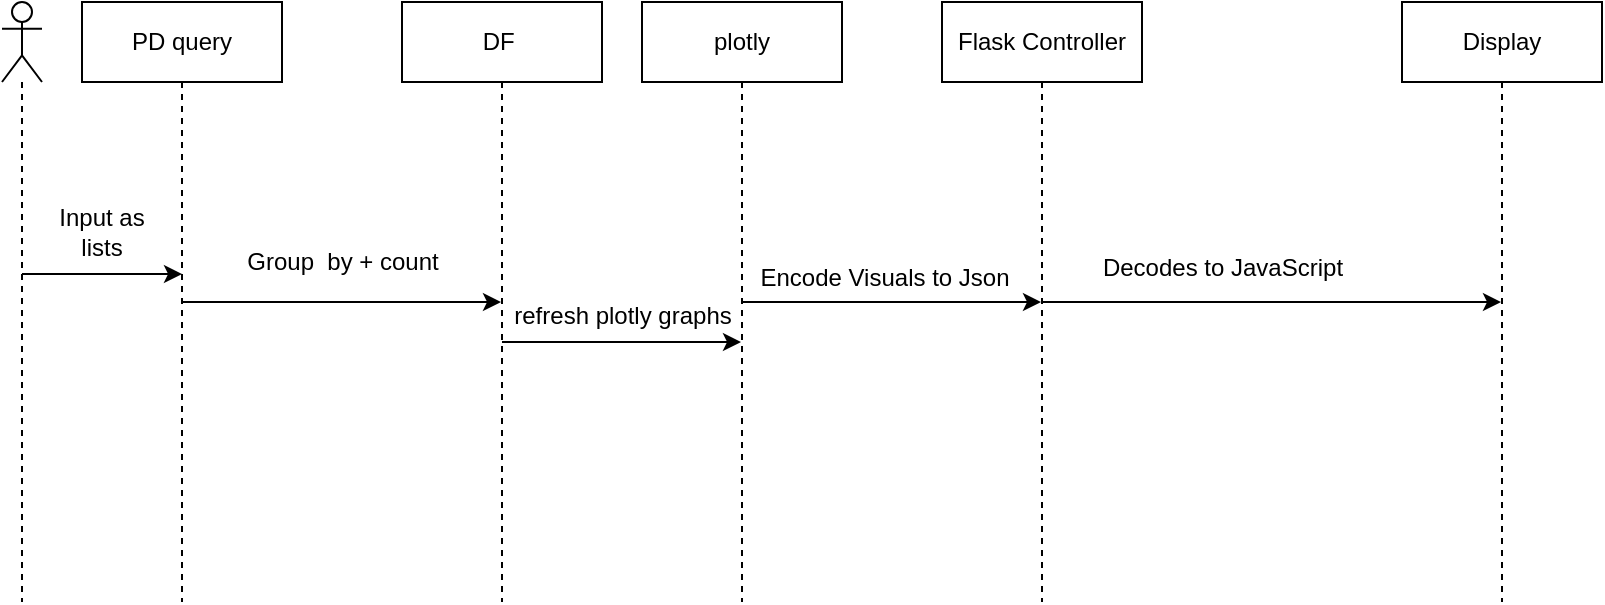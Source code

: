 <mxfile version="21.2.2" type="device">
  <diagram name="Page-1" id="WXMq-uOxvNfF55R8w4ae">
    <mxGraphModel dx="880" dy="484" grid="1" gridSize="10" guides="1" tooltips="1" connect="1" arrows="1" fold="1" page="1" pageScale="1" pageWidth="850" pageHeight="1100" math="0" shadow="0">
      <root>
        <mxCell id="0" />
        <mxCell id="1" parent="0" />
        <mxCell id="pGhP-KXI2ZWzXiOmsCQA-1" value="" style="shape=umlLifeline;perimeter=lifelinePerimeter;whiteSpace=wrap;html=1;container=1;dropTarget=0;collapsible=0;recursiveResize=0;outlineConnect=0;portConstraint=eastwest;newEdgeStyle={&quot;edgeStyle&quot;:&quot;elbowEdgeStyle&quot;,&quot;elbow&quot;:&quot;vertical&quot;,&quot;curved&quot;:0,&quot;rounded&quot;:0};participant=umlActor;" parent="1" vertex="1">
          <mxGeometry x="30" y="40" width="20" height="300" as="geometry" />
        </mxCell>
        <mxCell id="pGhP-KXI2ZWzXiOmsCQA-2" value="" style="endArrow=classic;html=1;rounded=0;" parent="1" edge="1">
          <mxGeometry width="50" height="50" relative="1" as="geometry">
            <mxPoint x="40" y="176" as="sourcePoint" />
            <mxPoint x="120" y="176" as="targetPoint" />
          </mxGeometry>
        </mxCell>
        <mxCell id="pGhP-KXI2ZWzXiOmsCQA-3" value="Input as lists" style="text;html=1;strokeColor=none;fillColor=none;align=center;verticalAlign=middle;whiteSpace=wrap;rounded=0;" parent="1" vertex="1">
          <mxGeometry x="50" y="140" width="60" height="30" as="geometry" />
        </mxCell>
        <mxCell id="pGhP-KXI2ZWzXiOmsCQA-6" style="edgeStyle=elbowEdgeStyle;rounded=0;orthogonalLoop=1;jettySize=auto;html=1;elbow=vertical;curved=0;" parent="1" source="pGhP-KXI2ZWzXiOmsCQA-4" target="pGhP-KXI2ZWzXiOmsCQA-5" edge="1">
          <mxGeometry relative="1" as="geometry" />
        </mxCell>
        <mxCell id="pGhP-KXI2ZWzXiOmsCQA-4" value="PD query" style="shape=umlLifeline;perimeter=lifelinePerimeter;whiteSpace=wrap;html=1;container=1;dropTarget=0;collapsible=0;recursiveResize=0;outlineConnect=0;portConstraint=eastwest;newEdgeStyle={&quot;edgeStyle&quot;:&quot;elbowEdgeStyle&quot;,&quot;elbow&quot;:&quot;vertical&quot;,&quot;curved&quot;:0,&quot;rounded&quot;:0};" parent="1" vertex="1">
          <mxGeometry x="70" y="40" width="100" height="300" as="geometry" />
        </mxCell>
        <mxCell id="pGhP-KXI2ZWzXiOmsCQA-9" style="edgeStyle=elbowEdgeStyle;rounded=0;orthogonalLoop=1;jettySize=auto;html=1;elbow=vertical;curved=0;" parent="1" source="pGhP-KXI2ZWzXiOmsCQA-5" target="pGhP-KXI2ZWzXiOmsCQA-8" edge="1">
          <mxGeometry relative="1" as="geometry">
            <Array as="points">
              <mxPoint x="340" y="210" />
            </Array>
          </mxGeometry>
        </mxCell>
        <mxCell id="pGhP-KXI2ZWzXiOmsCQA-5" value="DF&amp;nbsp;" style="shape=umlLifeline;perimeter=lifelinePerimeter;whiteSpace=wrap;html=1;container=1;dropTarget=0;collapsible=0;recursiveResize=0;outlineConnect=0;portConstraint=eastwest;newEdgeStyle={&quot;edgeStyle&quot;:&quot;elbowEdgeStyle&quot;,&quot;elbow&quot;:&quot;vertical&quot;,&quot;curved&quot;:0,&quot;rounded&quot;:0};" parent="1" vertex="1">
          <mxGeometry x="230" y="40" width="100" height="300" as="geometry" />
        </mxCell>
        <mxCell id="pGhP-KXI2ZWzXiOmsCQA-7" value="Group&amp;nbsp; by + count" style="text;html=1;align=center;verticalAlign=middle;resizable=0;points=[];autosize=1;strokeColor=none;fillColor=none;" parent="1" vertex="1">
          <mxGeometry x="140" y="155" width="120" height="30" as="geometry" />
        </mxCell>
        <mxCell id="pGhP-KXI2ZWzXiOmsCQA-11" style="edgeStyle=elbowEdgeStyle;rounded=0;orthogonalLoop=1;jettySize=auto;html=1;elbow=vertical;curved=0;" parent="1" source="pGhP-KXI2ZWzXiOmsCQA-8" target="pGhP-KXI2ZWzXiOmsCQA-12" edge="1">
          <mxGeometry relative="1" as="geometry">
            <mxPoint x="519.5" y="190" as="targetPoint" />
          </mxGeometry>
        </mxCell>
        <mxCell id="pGhP-KXI2ZWzXiOmsCQA-8" value="plotly" style="shape=umlLifeline;perimeter=lifelinePerimeter;whiteSpace=wrap;html=1;container=1;dropTarget=0;collapsible=0;recursiveResize=0;outlineConnect=0;portConstraint=eastwest;newEdgeStyle={&quot;edgeStyle&quot;:&quot;elbowEdgeStyle&quot;,&quot;elbow&quot;:&quot;vertical&quot;,&quot;curved&quot;:0,&quot;rounded&quot;:0};" parent="1" vertex="1">
          <mxGeometry x="350" y="40" width="100" height="300" as="geometry" />
        </mxCell>
        <mxCell id="pGhP-KXI2ZWzXiOmsCQA-15" style="edgeStyle=elbowEdgeStyle;rounded=0;orthogonalLoop=1;jettySize=auto;html=1;elbow=vertical;curved=0;" parent="1" source="pGhP-KXI2ZWzXiOmsCQA-12" target="pGhP-KXI2ZWzXiOmsCQA-14" edge="1">
          <mxGeometry relative="1" as="geometry" />
        </mxCell>
        <mxCell id="pGhP-KXI2ZWzXiOmsCQA-12" value="Flask Controller" style="shape=umlLifeline;perimeter=lifelinePerimeter;whiteSpace=wrap;html=1;container=1;dropTarget=0;collapsible=0;recursiveResize=0;outlineConnect=0;portConstraint=eastwest;newEdgeStyle={&quot;edgeStyle&quot;:&quot;elbowEdgeStyle&quot;,&quot;elbow&quot;:&quot;vertical&quot;,&quot;curved&quot;:0,&quot;rounded&quot;:0};" parent="1" vertex="1">
          <mxGeometry x="500" y="40" width="100" height="300" as="geometry" />
        </mxCell>
        <mxCell id="pGhP-KXI2ZWzXiOmsCQA-14" value="Display" style="shape=umlLifeline;perimeter=lifelinePerimeter;whiteSpace=wrap;html=1;container=1;dropTarget=0;collapsible=0;recursiveResize=0;outlineConnect=0;portConstraint=eastwest;newEdgeStyle={&quot;edgeStyle&quot;:&quot;elbowEdgeStyle&quot;,&quot;elbow&quot;:&quot;vertical&quot;,&quot;curved&quot;:0,&quot;rounded&quot;:0};" parent="1" vertex="1">
          <mxGeometry x="730" y="40" width="100" height="300" as="geometry" />
        </mxCell>
        <mxCell id="sulxwAvKZzehWzUtV-l2-1" value="refresh plotly graphs" style="text;html=1;align=center;verticalAlign=middle;resizable=0;points=[];autosize=1;strokeColor=none;fillColor=none;" vertex="1" parent="1">
          <mxGeometry x="275" y="182" width="130" height="30" as="geometry" />
        </mxCell>
        <mxCell id="sulxwAvKZzehWzUtV-l2-2" value="Encode Visuals to Json" style="text;html=1;align=center;verticalAlign=middle;resizable=0;points=[];autosize=1;strokeColor=none;fillColor=none;" vertex="1" parent="1">
          <mxGeometry x="396" y="163" width="150" height="30" as="geometry" />
        </mxCell>
        <mxCell id="sulxwAvKZzehWzUtV-l2-3" value="Decodes to JavaScript" style="text;html=1;align=center;verticalAlign=middle;resizable=0;points=[];autosize=1;strokeColor=none;fillColor=none;" vertex="1" parent="1">
          <mxGeometry x="570" y="158" width="140" height="30" as="geometry" />
        </mxCell>
      </root>
    </mxGraphModel>
  </diagram>
</mxfile>
